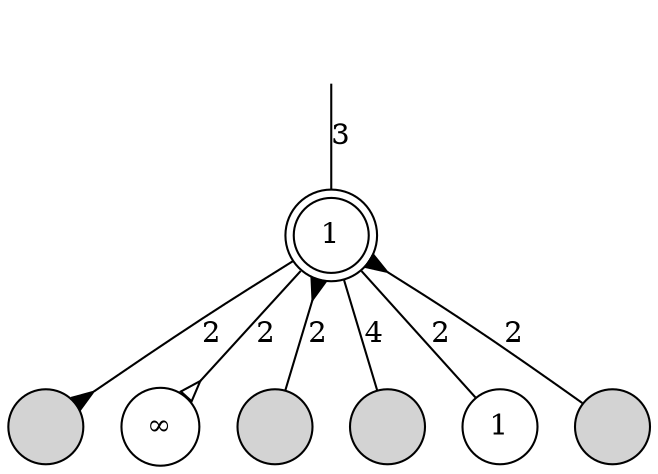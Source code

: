 digraph
{
	node [shape=circle, style=filled, label=""];
	edge [dir=both, arrowtail=none, arrowhead=none];

	p -> n [label=3];
	n -> c0 [label=2, arrowhead=inv];
	n -> c1 [label=2, arrowhead=oinv];
	n -> c2 [label=2, arrowtail=inv];
	n -> c3 [label=4];
	n -> c4 [label=2];
	n -> c5 [label=2, arrowtail=inv];

	p [style=invisible];
	n [shape=doublecircle, style=solid, label=1];
	c1 [style=solid, label="&infin;"];
	c4 [style=solid, label=1];
}
